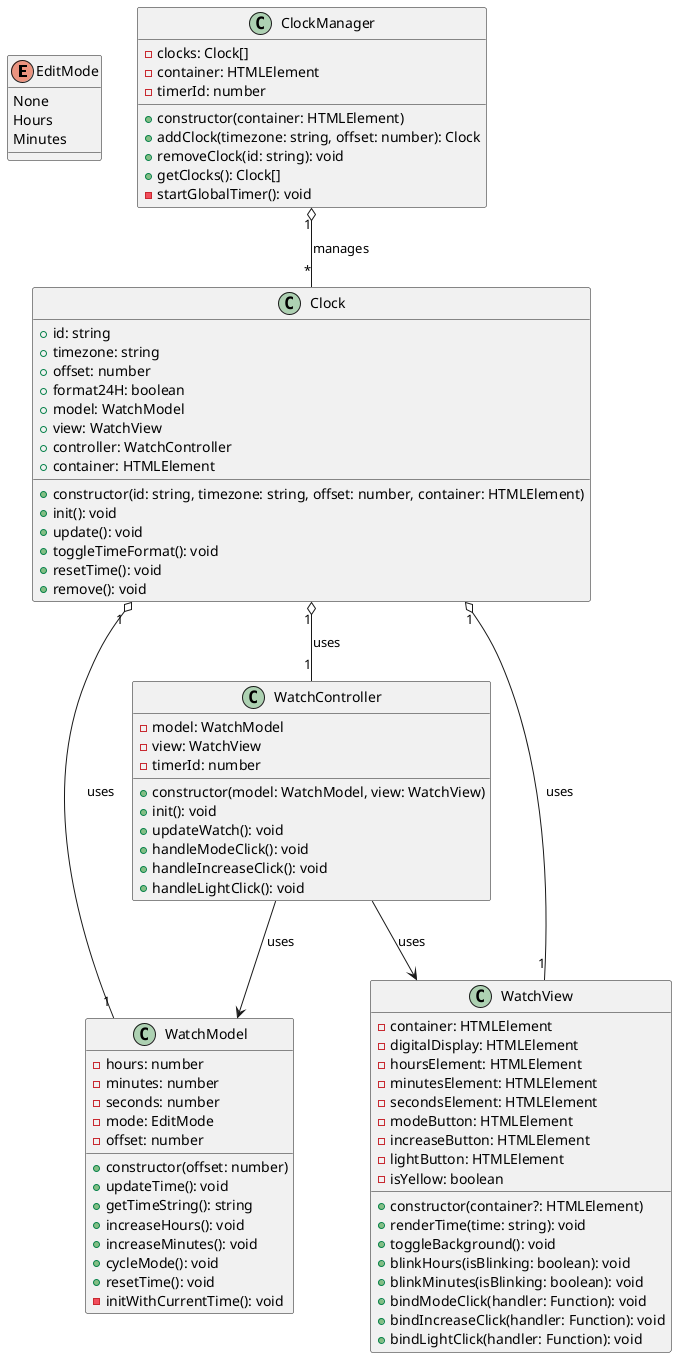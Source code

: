 @startuml UML-B
!define Table(name,desc) class name as "desc"
enum EditMode {
  None
  Hours
  Minutes
}

class WatchModel {
  - hours: number
  - minutes: number
  - seconds: number
  - mode: EditMode
  - offset: number
  + constructor(offset: number)
  + updateTime(): void
  + getTimeString(): string
  + increaseHours(): void
  + increaseMinutes(): void
  + cycleMode(): void
  + resetTime(): void
  - initWithCurrentTime(): void
}

class WatchView {
  - container: HTMLElement
  - digitalDisplay: HTMLElement
  - hoursElement: HTMLElement
  - minutesElement: HTMLElement
  - secondsElement: HTMLElement
  - modeButton: HTMLElement
  - increaseButton: HTMLElement
  - lightButton: HTMLElement
  - isYellow: boolean
  + constructor(container?: HTMLElement)
  + renderTime(time: string): void
  + toggleBackground(): void
  + blinkHours(isBlinking: boolean): void
  + blinkMinutes(isBlinking: boolean): void
  + bindModeClick(handler: Function): void
  + bindIncreaseClick(handler: Function): void
  + bindLightClick(handler: Function): void
}

class WatchController {
  - model: WatchModel
  - view: WatchView
  - timerId: number
  + constructor(model: WatchModel, view: WatchView)
  + init(): void
  + updateWatch(): void
  + handleModeClick(): void
  + handleIncreaseClick(): void
  + handleLightClick(): void
}

class Clock {
  + id: string
  + timezone: string
  + offset: number
  + format24H: boolean
  + model: WatchModel
  + view: WatchView
  + controller: WatchController
  + container: HTMLElement
  + constructor(id: string, timezone: string, offset: number, container: HTMLElement)
  + init(): void
  + update(): void
  + toggleTimeFormat(): void
  + resetTime(): void
  + remove(): void
}

class ClockManager {
  - clocks: Clock[]
  - container: HTMLElement
  - timerId: number
  + constructor(container: HTMLElement)
  + addClock(timezone: string, offset: number): Clock
  + removeClock(id: string): void
  + getClocks(): Clock[]
  - startGlobalTimer(): void
}

WatchController --> WatchModel : uses
WatchController --> WatchView : uses

Clock "1" o-- "1" WatchModel : uses
Clock "1" o-- "1" WatchView : uses
Clock "1" o-- "1" WatchController : uses

ClockManager "1" o-- "*" Clock : manages

@enduml
